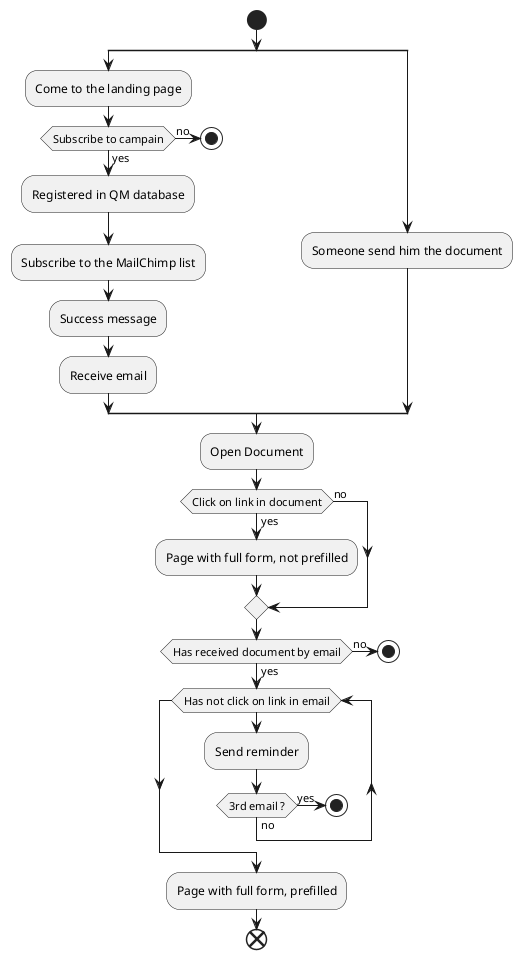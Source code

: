 @startuml

start

split

:Come to the landing page;

if (Subscribe to campain) then (yes)
    :Registered in QM database;
    :Subscribe to the MailChimp list;
    :Success message;
    :Receive email;
else  (no)
    stop
endif

split again
    :Someone send him the document;
end split

:Open Document;

if (Click on link in document) then (yes)
    :Page with full form, not prefilled;
else (no)
endif

if (Has received document by email) then (yes)
    while (Has not click on link in email)
        :Send reminder;

        if (3rd email ?) then (yes)
            stop
        else (no)
        endif
    endwhile

    :Page with full form, prefilled;
else (no)
    stop
endif

end

@enduml

